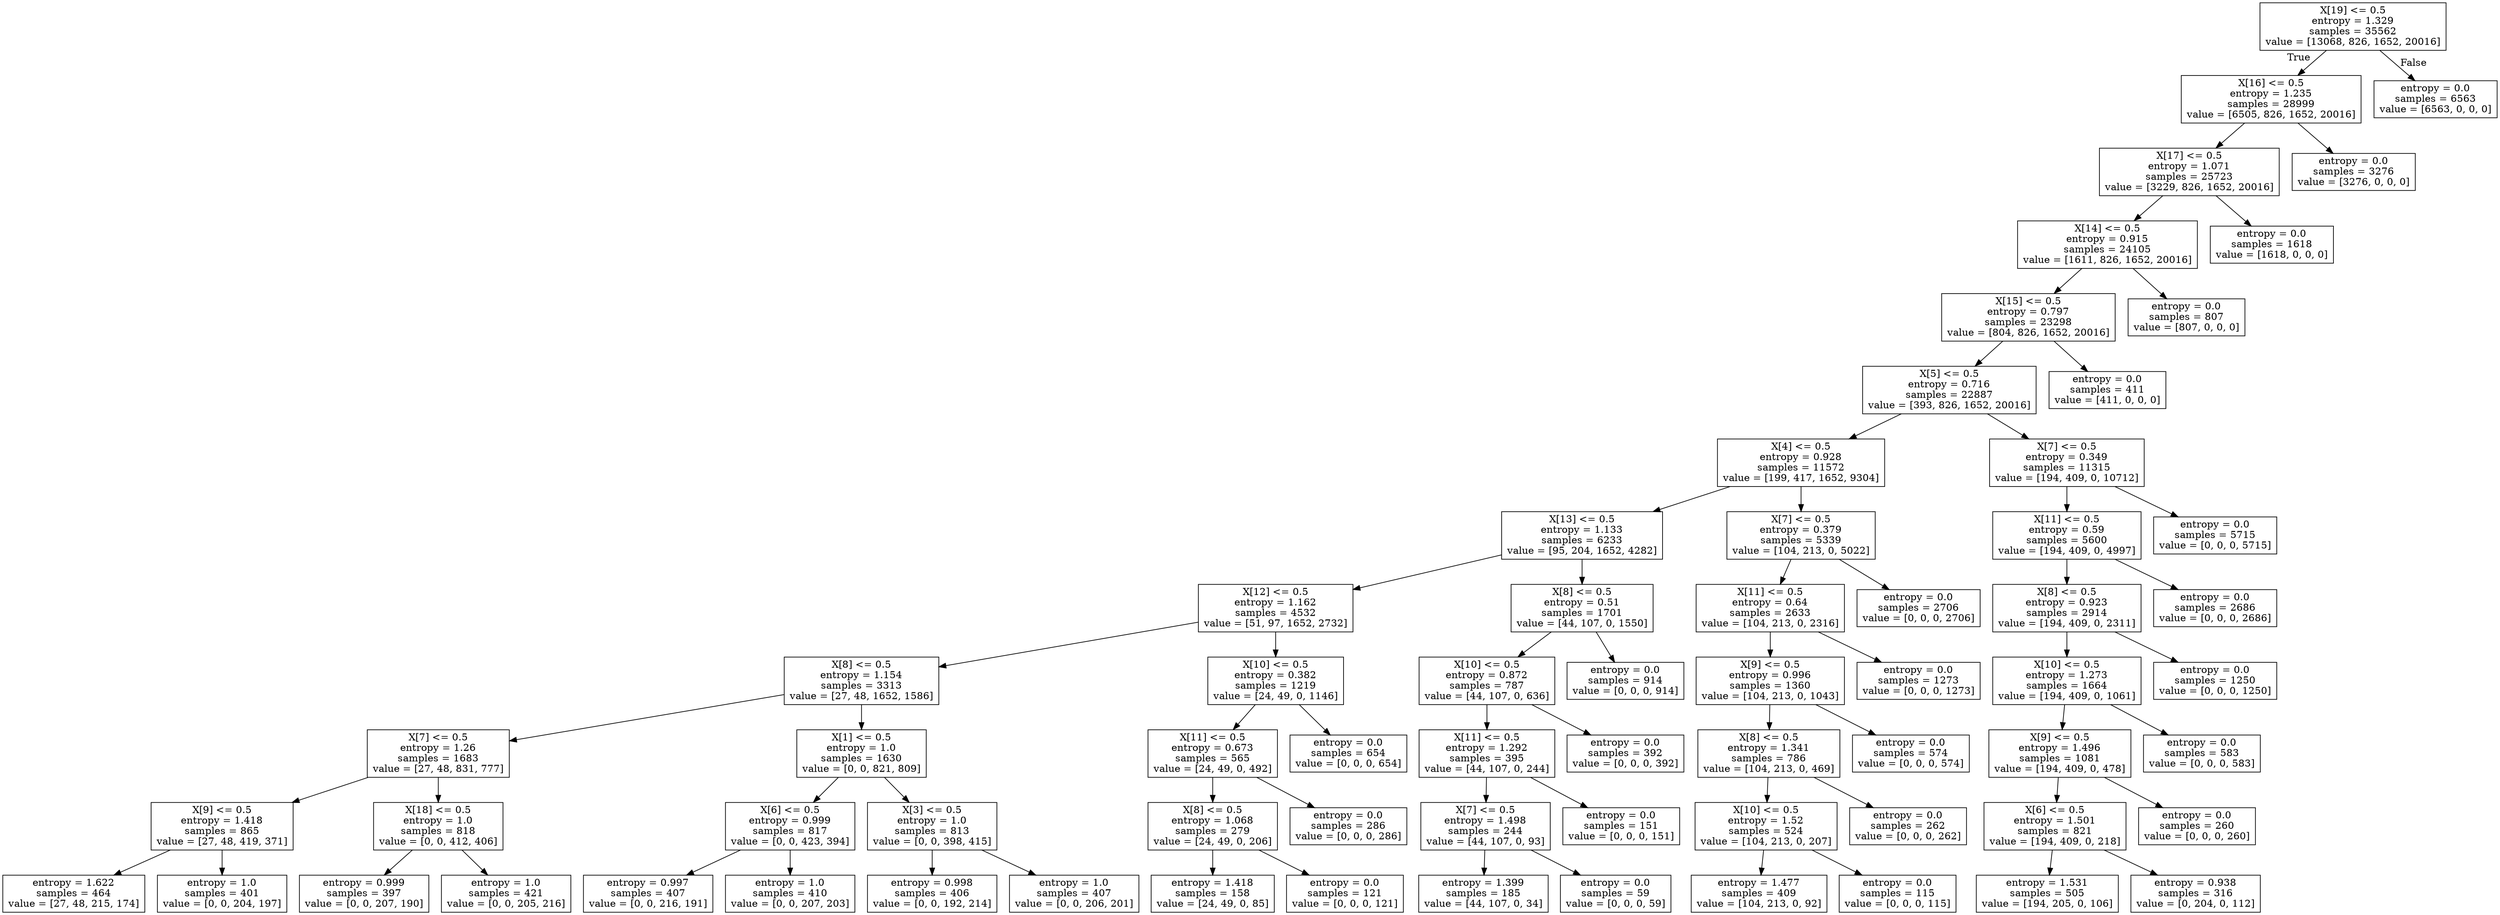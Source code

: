 digraph Tree {
node [shape=box] ;
0 [label="X[19] <= 0.5\nentropy = 1.329\nsamples = 35562\nvalue = [13068, 826, 1652, 20016]"] ;
1 [label="X[16] <= 0.5\nentropy = 1.235\nsamples = 28999\nvalue = [6505, 826, 1652, 20016]"] ;
0 -> 1 [labeldistance=2.5, labelangle=45, headlabel="True"] ;
2 [label="X[17] <= 0.5\nentropy = 1.071\nsamples = 25723\nvalue = [3229, 826, 1652, 20016]"] ;
1 -> 2 ;
3 [label="X[14] <= 0.5\nentropy = 0.915\nsamples = 24105\nvalue = [1611, 826, 1652, 20016]"] ;
2 -> 3 ;
4 [label="X[15] <= 0.5\nentropy = 0.797\nsamples = 23298\nvalue = [804, 826, 1652, 20016]"] ;
3 -> 4 ;
5 [label="X[5] <= 0.5\nentropy = 0.716\nsamples = 22887\nvalue = [393, 826, 1652, 20016]"] ;
4 -> 5 ;
6 [label="X[4] <= 0.5\nentropy = 0.928\nsamples = 11572\nvalue = [199, 417, 1652, 9304]"] ;
5 -> 6 ;
7 [label="X[13] <= 0.5\nentropy = 1.133\nsamples = 6233\nvalue = [95, 204, 1652, 4282]"] ;
6 -> 7 ;
8 [label="X[12] <= 0.5\nentropy = 1.162\nsamples = 4532\nvalue = [51, 97, 1652, 2732]"] ;
7 -> 8 ;
9 [label="X[8] <= 0.5\nentropy = 1.154\nsamples = 3313\nvalue = [27, 48, 1652, 1586]"] ;
8 -> 9 ;
10 [label="X[7] <= 0.5\nentropy = 1.26\nsamples = 1683\nvalue = [27, 48, 831, 777]"] ;
9 -> 10 ;
11 [label="X[9] <= 0.5\nentropy = 1.418\nsamples = 865\nvalue = [27, 48, 419, 371]"] ;
10 -> 11 ;
12 [label="entropy = 1.622\nsamples = 464\nvalue = [27, 48, 215, 174]"] ;
11 -> 12 ;
13 [label="entropy = 1.0\nsamples = 401\nvalue = [0, 0, 204, 197]"] ;
11 -> 13 ;
14 [label="X[18] <= 0.5\nentropy = 1.0\nsamples = 818\nvalue = [0, 0, 412, 406]"] ;
10 -> 14 ;
15 [label="entropy = 0.999\nsamples = 397\nvalue = [0, 0, 207, 190]"] ;
14 -> 15 ;
16 [label="entropy = 1.0\nsamples = 421\nvalue = [0, 0, 205, 216]"] ;
14 -> 16 ;
17 [label="X[1] <= 0.5\nentropy = 1.0\nsamples = 1630\nvalue = [0, 0, 821, 809]"] ;
9 -> 17 ;
18 [label="X[6] <= 0.5\nentropy = 0.999\nsamples = 817\nvalue = [0, 0, 423, 394]"] ;
17 -> 18 ;
19 [label="entropy = 0.997\nsamples = 407\nvalue = [0, 0, 216, 191]"] ;
18 -> 19 ;
20 [label="entropy = 1.0\nsamples = 410\nvalue = [0, 0, 207, 203]"] ;
18 -> 20 ;
21 [label="X[3] <= 0.5\nentropy = 1.0\nsamples = 813\nvalue = [0, 0, 398, 415]"] ;
17 -> 21 ;
22 [label="entropy = 0.998\nsamples = 406\nvalue = [0, 0, 192, 214]"] ;
21 -> 22 ;
23 [label="entropy = 1.0\nsamples = 407\nvalue = [0, 0, 206, 201]"] ;
21 -> 23 ;
24 [label="X[10] <= 0.5\nentropy = 0.382\nsamples = 1219\nvalue = [24, 49, 0, 1146]"] ;
8 -> 24 ;
25 [label="X[11] <= 0.5\nentropy = 0.673\nsamples = 565\nvalue = [24, 49, 0, 492]"] ;
24 -> 25 ;
26 [label="X[8] <= 0.5\nentropy = 1.068\nsamples = 279\nvalue = [24, 49, 0, 206]"] ;
25 -> 26 ;
27 [label="entropy = 1.418\nsamples = 158\nvalue = [24, 49, 0, 85]"] ;
26 -> 27 ;
28 [label="entropy = 0.0\nsamples = 121\nvalue = [0, 0, 0, 121]"] ;
26 -> 28 ;
29 [label="entropy = 0.0\nsamples = 286\nvalue = [0, 0, 0, 286]"] ;
25 -> 29 ;
30 [label="entropy = 0.0\nsamples = 654\nvalue = [0, 0, 0, 654]"] ;
24 -> 30 ;
31 [label="X[8] <= 0.5\nentropy = 0.51\nsamples = 1701\nvalue = [44, 107, 0, 1550]"] ;
7 -> 31 ;
32 [label="X[10] <= 0.5\nentropy = 0.872\nsamples = 787\nvalue = [44, 107, 0, 636]"] ;
31 -> 32 ;
33 [label="X[11] <= 0.5\nentropy = 1.292\nsamples = 395\nvalue = [44, 107, 0, 244]"] ;
32 -> 33 ;
34 [label="X[7] <= 0.5\nentropy = 1.498\nsamples = 244\nvalue = [44, 107, 0, 93]"] ;
33 -> 34 ;
35 [label="entropy = 1.399\nsamples = 185\nvalue = [44, 107, 0, 34]"] ;
34 -> 35 ;
36 [label="entropy = 0.0\nsamples = 59\nvalue = [0, 0, 0, 59]"] ;
34 -> 36 ;
37 [label="entropy = 0.0\nsamples = 151\nvalue = [0, 0, 0, 151]"] ;
33 -> 37 ;
38 [label="entropy = 0.0\nsamples = 392\nvalue = [0, 0, 0, 392]"] ;
32 -> 38 ;
39 [label="entropy = 0.0\nsamples = 914\nvalue = [0, 0, 0, 914]"] ;
31 -> 39 ;
40 [label="X[7] <= 0.5\nentropy = 0.379\nsamples = 5339\nvalue = [104, 213, 0, 5022]"] ;
6 -> 40 ;
41 [label="X[11] <= 0.5\nentropy = 0.64\nsamples = 2633\nvalue = [104, 213, 0, 2316]"] ;
40 -> 41 ;
42 [label="X[9] <= 0.5\nentropy = 0.996\nsamples = 1360\nvalue = [104, 213, 0, 1043]"] ;
41 -> 42 ;
43 [label="X[8] <= 0.5\nentropy = 1.341\nsamples = 786\nvalue = [104, 213, 0, 469]"] ;
42 -> 43 ;
44 [label="X[10] <= 0.5\nentropy = 1.52\nsamples = 524\nvalue = [104, 213, 0, 207]"] ;
43 -> 44 ;
45 [label="entropy = 1.477\nsamples = 409\nvalue = [104, 213, 0, 92]"] ;
44 -> 45 ;
46 [label="entropy = 0.0\nsamples = 115\nvalue = [0, 0, 0, 115]"] ;
44 -> 46 ;
47 [label="entropy = 0.0\nsamples = 262\nvalue = [0, 0, 0, 262]"] ;
43 -> 47 ;
48 [label="entropy = 0.0\nsamples = 574\nvalue = [0, 0, 0, 574]"] ;
42 -> 48 ;
49 [label="entropy = 0.0\nsamples = 1273\nvalue = [0, 0, 0, 1273]"] ;
41 -> 49 ;
50 [label="entropy = 0.0\nsamples = 2706\nvalue = [0, 0, 0, 2706]"] ;
40 -> 50 ;
51 [label="X[7] <= 0.5\nentropy = 0.349\nsamples = 11315\nvalue = [194, 409, 0, 10712]"] ;
5 -> 51 ;
52 [label="X[11] <= 0.5\nentropy = 0.59\nsamples = 5600\nvalue = [194, 409, 0, 4997]"] ;
51 -> 52 ;
53 [label="X[8] <= 0.5\nentropy = 0.923\nsamples = 2914\nvalue = [194, 409, 0, 2311]"] ;
52 -> 53 ;
54 [label="X[10] <= 0.5\nentropy = 1.273\nsamples = 1664\nvalue = [194, 409, 0, 1061]"] ;
53 -> 54 ;
55 [label="X[9] <= 0.5\nentropy = 1.496\nsamples = 1081\nvalue = [194, 409, 0, 478]"] ;
54 -> 55 ;
56 [label="X[6] <= 0.5\nentropy = 1.501\nsamples = 821\nvalue = [194, 409, 0, 218]"] ;
55 -> 56 ;
57 [label="entropy = 1.531\nsamples = 505\nvalue = [194, 205, 0, 106]"] ;
56 -> 57 ;
58 [label="entropy = 0.938\nsamples = 316\nvalue = [0, 204, 0, 112]"] ;
56 -> 58 ;
59 [label="entropy = 0.0\nsamples = 260\nvalue = [0, 0, 0, 260]"] ;
55 -> 59 ;
60 [label="entropy = 0.0\nsamples = 583\nvalue = [0, 0, 0, 583]"] ;
54 -> 60 ;
61 [label="entropy = 0.0\nsamples = 1250\nvalue = [0, 0, 0, 1250]"] ;
53 -> 61 ;
62 [label="entropy = 0.0\nsamples = 2686\nvalue = [0, 0, 0, 2686]"] ;
52 -> 62 ;
63 [label="entropy = 0.0\nsamples = 5715\nvalue = [0, 0, 0, 5715]"] ;
51 -> 63 ;
64 [label="entropy = 0.0\nsamples = 411\nvalue = [411, 0, 0, 0]"] ;
4 -> 64 ;
65 [label="entropy = 0.0\nsamples = 807\nvalue = [807, 0, 0, 0]"] ;
3 -> 65 ;
66 [label="entropy = 0.0\nsamples = 1618\nvalue = [1618, 0, 0, 0]"] ;
2 -> 66 ;
67 [label="entropy = 0.0\nsamples = 3276\nvalue = [3276, 0, 0, 0]"] ;
1 -> 67 ;
68 [label="entropy = 0.0\nsamples = 6563\nvalue = [6563, 0, 0, 0]"] ;
0 -> 68 [labeldistance=2.5, labelangle=-45, headlabel="False"] ;
}